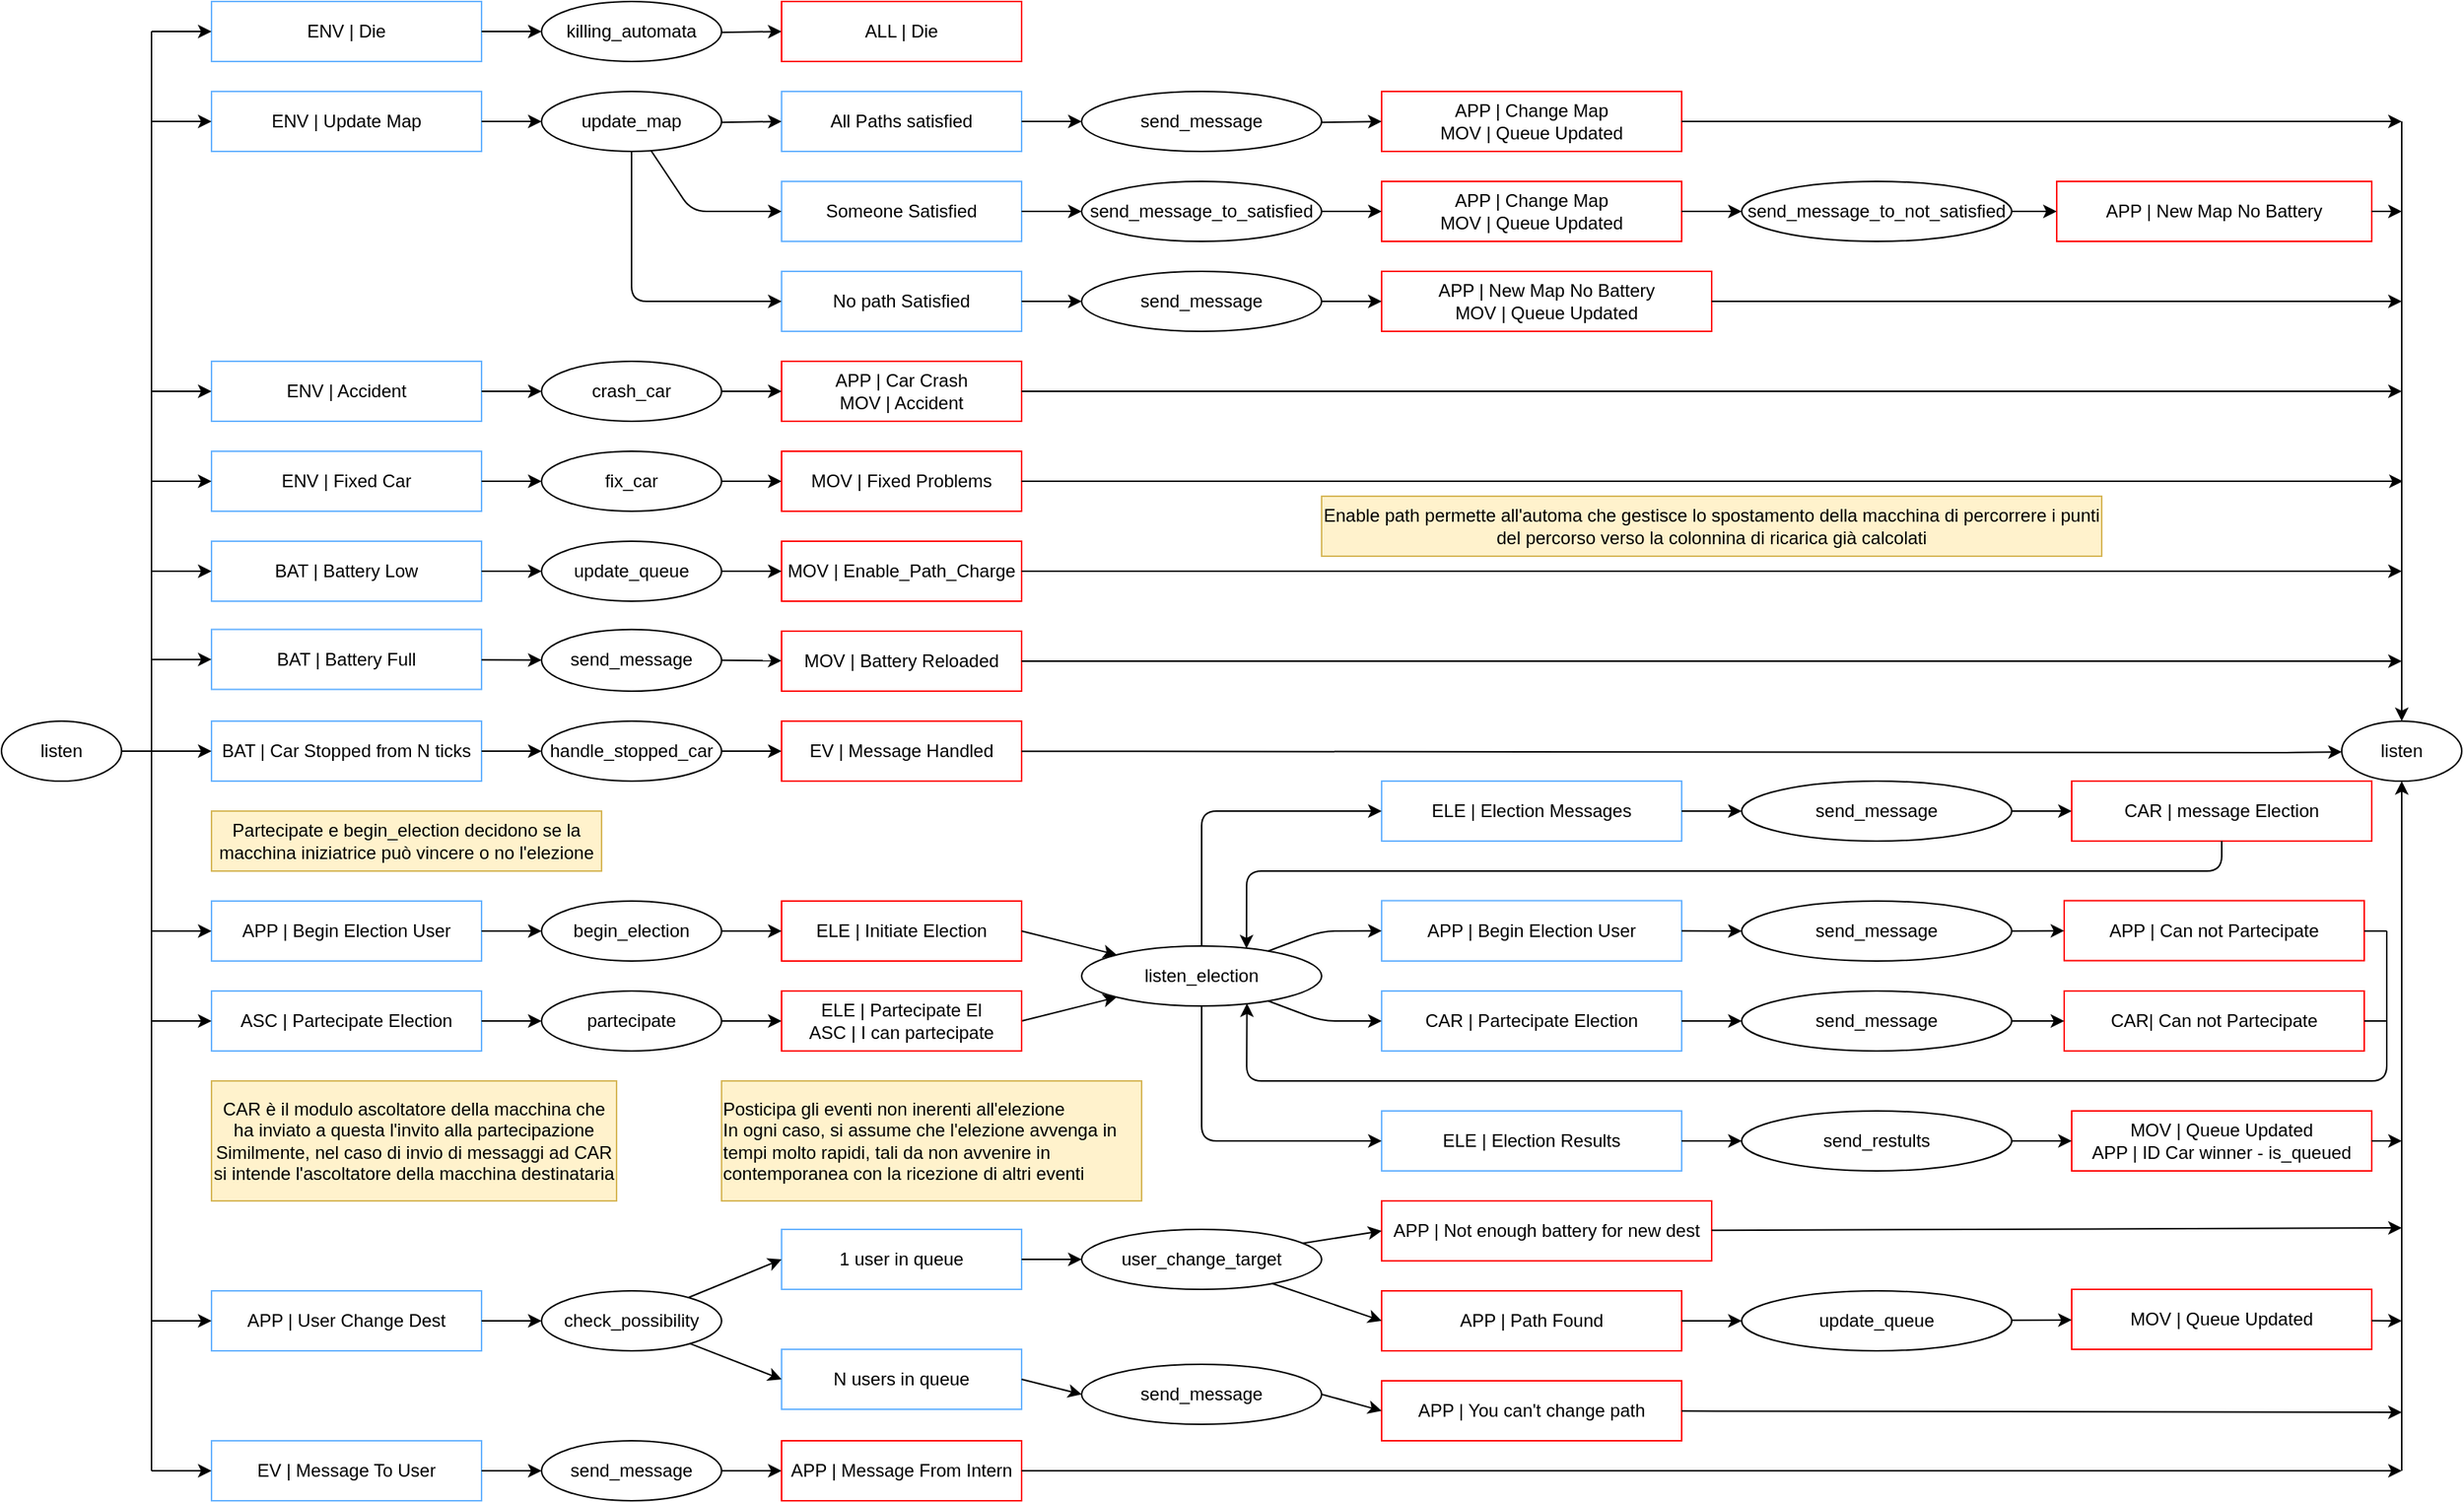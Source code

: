 <mxfile version="12.9.3" type="device"><diagram id="f3ACA4opcLumSq6TaHTf" name="Page-1"><mxGraphModel dx="1422" dy="-347" grid="1" gridSize="10" guides="1" tooltips="1" connect="1" arrows="1" fold="1" page="1" pageScale="1" pageWidth="827" pageHeight="1169" math="0" shadow="0"><root><mxCell id="0"/><mxCell id="1" parent="0"/><mxCell id="0bOw-w-7Zxiew7YeYlX0-1" value="ENV | Die" style="rounded=0;whiteSpace=wrap;html=1;strokeColor=#66B2FF;fillColor=none;" parent="1" vertex="1"><mxGeometry x="140" y="1200" width="180" height="40" as="geometry"/></mxCell><mxCell id="0bOw-w-7Zxiew7YeYlX0-2" value="APP | User Change Dest" style="rounded=0;whiteSpace=wrap;html=1;strokeColor=#66B2FF;fillColor=none;" parent="1" vertex="1"><mxGeometry x="140" y="2060" width="180" height="40" as="geometry"/></mxCell><mxCell id="0bOw-w-7Zxiew7YeYlX0-3" value="ENV&amp;nbsp;| Accident" style="rounded=0;whiteSpace=wrap;html=1;strokeColor=#66B2FF;fillColor=none;" parent="1" vertex="1"><mxGeometry x="140" y="1440" width="180" height="40" as="geometry"/></mxCell><mxCell id="0bOw-w-7Zxiew7YeYlX0-4" value="BAT | Battery Low" style="rounded=0;whiteSpace=wrap;html=1;strokeColor=#66B2FF;fillColor=none;" parent="1" vertex="1"><mxGeometry x="140" y="1560" width="180" height="40" as="geometry"/></mxCell><mxCell id="0bOw-w-7Zxiew7YeYlX0-5" value="BAT | Battery Full" style="rounded=0;whiteSpace=wrap;html=1;strokeColor=#66B2FF;fillColor=none;" parent="1" vertex="1"><mxGeometry x="140" y="1618.82" width="180" height="40" as="geometry"/></mxCell><mxCell id="0bOw-w-7Zxiew7YeYlX0-6" value="ENV | Update Map" style="rounded=0;whiteSpace=wrap;html=1;strokeColor=#66B2FF;fillColor=none;" parent="1" vertex="1"><mxGeometry x="140" y="1260" width="180" height="40" as="geometry"/></mxCell><mxCell id="0bOw-w-7Zxiew7YeYlX0-7" value="APP | Begin Election User" style="rounded=0;whiteSpace=wrap;html=1;strokeColor=#66B2FF;fillColor=none;" parent="1" vertex="1"><mxGeometry x="140" y="1800" width="180" height="40" as="geometry"/></mxCell><mxCell id="0bOw-w-7Zxiew7YeYlX0-8" value="ASC | Partecipate Election" style="rounded=0;whiteSpace=wrap;html=1;strokeColor=#66B2FF;fillColor=none;" parent="1" vertex="1"><mxGeometry x="140" y="1860" width="180" height="40" as="geometry"/></mxCell><mxCell id="0bOw-w-7Zxiew7YeYlX0-9" value="BAT | Car Stopped from N ticks" style="rounded=0;whiteSpace=wrap;html=1;strokeColor=#66B2FF;fillColor=none;align=center;" parent="1" vertex="1"><mxGeometry x="140" y="1680" width="180" height="40" as="geometry"/></mxCell><mxCell id="0bOw-w-7Zxiew7YeYlX0-10" value="ENV | Fixed Car" style="rounded=0;whiteSpace=wrap;html=1;strokeColor=#66B2FF;fillColor=none;" parent="1" vertex="1"><mxGeometry x="140" y="1500" width="180" height="40" as="geometry"/></mxCell><mxCell id="0bOw-w-7Zxiew7YeYlX0-11" value="EV | Message To User" style="rounded=0;whiteSpace=wrap;html=1;strokeColor=#66B2FF;fillColor=none;" parent="1" vertex="1"><mxGeometry x="140" y="2160" width="180" height="40" as="geometry"/></mxCell><mxCell id="0bOw-w-7Zxiew7YeYlX0-12" value="killing_automata" style="ellipse;whiteSpace=wrap;html=1;" parent="1" vertex="1"><mxGeometry x="360" y="1200" width="120" height="40" as="geometry"/></mxCell><mxCell id="0bOw-w-7Zxiew7YeYlX0-13" value="" style="endArrow=classic;html=1;" parent="1" source="0bOw-w-7Zxiew7YeYlX0-12" target="0bOw-w-7Zxiew7YeYlX0-14" edge="1"><mxGeometry width="50" height="50" relative="1" as="geometry"><mxPoint x="520" y="1075" as="sourcePoint"/><mxPoint x="557" y="1045" as="targetPoint"/></mxGeometry></mxCell><mxCell id="0bOw-w-7Zxiew7YeYlX0-14" value="ALL | Die" style="rounded=0;whiteSpace=wrap;html=1;strokeColor=#FF0000;fillColor=none;" parent="1" vertex="1"><mxGeometry x="520" y="1200" width="160" height="40" as="geometry"/></mxCell><mxCell id="0bOw-w-7Zxiew7YeYlX0-15" value="listen" style="ellipse;whiteSpace=wrap;html=1;" parent="1" vertex="1"><mxGeometry y="1680" width="80" height="40" as="geometry"/></mxCell><mxCell id="0bOw-w-7Zxiew7YeYlX0-16" value="" style="endArrow=none;html=1;" parent="1" edge="1"><mxGeometry width="50" height="50" relative="1" as="geometry"><mxPoint x="100" y="2180" as="sourcePoint"/><mxPoint x="100" y="1220" as="targetPoint"/></mxGeometry></mxCell><mxCell id="0bOw-w-7Zxiew7YeYlX0-17" value="" style="endArrow=none;html=1;" parent="1" source="0bOw-w-7Zxiew7YeYlX0-15" edge="1"><mxGeometry width="50" height="50" relative="1" as="geometry"><mxPoint x="90" y="1616" as="sourcePoint"/><mxPoint x="100" y="1700" as="targetPoint"/></mxGeometry></mxCell><mxCell id="0bOw-w-7Zxiew7YeYlX0-18" value="" style="endArrow=classic;html=1;entryX=0;entryY=0.5;entryDx=0;entryDy=0;" parent="1" target="0bOw-w-7Zxiew7YeYlX0-1" edge="1"><mxGeometry width="50" height="50" relative="1" as="geometry"><mxPoint x="100" y="1220" as="sourcePoint"/><mxPoint x="120" y="1170" as="targetPoint"/></mxGeometry></mxCell><mxCell id="0bOw-w-7Zxiew7YeYlX0-19" value="" style="endArrow=classic;html=1;entryX=0;entryY=0.5;entryDx=0;entryDy=0;" parent="1" target="0bOw-w-7Zxiew7YeYlX0-6" edge="1"><mxGeometry width="50" height="50" relative="1" as="geometry"><mxPoint x="100" y="1280" as="sourcePoint"/><mxPoint x="30" y="1290" as="targetPoint"/></mxGeometry></mxCell><mxCell id="0bOw-w-7Zxiew7YeYlX0-20" value="" style="endArrow=classic;html=1;entryX=0;entryY=0.5;entryDx=0;entryDy=0;" parent="1" target="0bOw-w-7Zxiew7YeYlX0-3" edge="1"><mxGeometry width="50" height="50" relative="1" as="geometry"><mxPoint x="100" y="1460" as="sourcePoint"/><mxPoint x="80" y="1490" as="targetPoint"/></mxGeometry></mxCell><mxCell id="0bOw-w-7Zxiew7YeYlX0-21" value="" style="endArrow=classic;html=1;entryX=0;entryY=0.5;entryDx=0;entryDy=0;" parent="1" target="0bOw-w-7Zxiew7YeYlX0-10" edge="1"><mxGeometry width="50" height="50" relative="1" as="geometry"><mxPoint x="100" y="1520" as="sourcePoint"/><mxPoint x="90" y="1510" as="targetPoint"/></mxGeometry></mxCell><mxCell id="0bOw-w-7Zxiew7YeYlX0-22" value="" style="endArrow=classic;html=1;entryX=0;entryY=0.5;entryDx=0;entryDy=0;" parent="1" target="0bOw-w-7Zxiew7YeYlX0-4" edge="1"><mxGeometry width="50" height="50" relative="1" as="geometry"><mxPoint x="100" y="1580" as="sourcePoint"/><mxPoint x="90" y="1550" as="targetPoint"/></mxGeometry></mxCell><mxCell id="0bOw-w-7Zxiew7YeYlX0-23" value="" style="endArrow=classic;html=1;entryX=0;entryY=0.5;entryDx=0;entryDy=0;" parent="1" target="0bOw-w-7Zxiew7YeYlX0-5" edge="1"><mxGeometry width="50" height="50" relative="1" as="geometry"><mxPoint x="100" y="1638.82" as="sourcePoint"/><mxPoint x="80" y="1698.82" as="targetPoint"/></mxGeometry></mxCell><mxCell id="0bOw-w-7Zxiew7YeYlX0-24" value="" style="endArrow=classic;html=1;entryX=0;entryY=0.5;entryDx=0;entryDy=0;" parent="1" target="0bOw-w-7Zxiew7YeYlX0-9" edge="1"><mxGeometry width="50" height="50" relative="1" as="geometry"><mxPoint x="100" y="1700" as="sourcePoint"/><mxPoint x="140" y="1688.82" as="targetPoint"/></mxGeometry></mxCell><mxCell id="0bOw-w-7Zxiew7YeYlX0-28" value="" style="endArrow=classic;html=1;entryX=0;entryY=0.5;entryDx=0;entryDy=0;" parent="1" target="0bOw-w-7Zxiew7YeYlX0-11" edge="1"><mxGeometry width="50" height="50" relative="1" as="geometry"><mxPoint x="100" y="2180" as="sourcePoint"/><mxPoint x="80" y="2180" as="targetPoint"/></mxGeometry></mxCell><mxCell id="0bOw-w-7Zxiew7YeYlX0-29" value="" style="endArrow=classic;html=1;entryX=0;entryY=0.5;entryDx=0;entryDy=0;" parent="1" source="0bOw-w-7Zxiew7YeYlX0-1" target="0bOw-w-7Zxiew7YeYlX0-12" edge="1"><mxGeometry width="50" height="50" relative="1" as="geometry"><mxPoint x="370" y="1180" as="sourcePoint"/><mxPoint x="420" y="1130" as="targetPoint"/></mxGeometry></mxCell><mxCell id="0bOw-w-7Zxiew7YeYlX0-31" value="" style="endArrow=classic;html=1;" parent="1" source="0bOw-w-7Zxiew7YeYlX0-6" target="0bOw-w-7Zxiew7YeYlX0-32" edge="1"><mxGeometry width="50" height="50" relative="1" as="geometry"><mxPoint x="987.529" y="1430" as="sourcePoint"/><mxPoint x="1399.5" y="1334.38" as="targetPoint"/></mxGeometry></mxCell><mxCell id="0bOw-w-7Zxiew7YeYlX0-32" value="update_map" style="ellipse;whiteSpace=wrap;html=1;" parent="1" vertex="1"><mxGeometry x="360" y="1260" width="120" height="40" as="geometry"/></mxCell><mxCell id="0bOw-w-7Zxiew7YeYlX0-35" value="APP | Change Map&lt;br&gt;MOV | Queue Updated" style="rounded=0;whiteSpace=wrap;html=1;fillColor=none;strokeColor=#FF0000;" parent="1" vertex="1"><mxGeometry x="920" y="1260" width="200" height="40" as="geometry"/></mxCell><mxCell id="0bOw-w-7Zxiew7YeYlX0-36" value="APP | New Map No Battery&lt;br&gt;MOV | Queue Updated" style="rounded=0;whiteSpace=wrap;html=1;fillColor=none;strokeColor=#FF0000;" parent="1" vertex="1"><mxGeometry x="920" y="1380" width="220" height="40" as="geometry"/></mxCell><mxCell id="0bOw-w-7Zxiew7YeYlX0-37" value="All Paths satisfied" style="rounded=0;whiteSpace=wrap;html=1;strokeColor=#66B2FF;fillColor=none;" parent="1" vertex="1"><mxGeometry x="520" y="1260" width="160" height="40" as="geometry"/></mxCell><mxCell id="0bOw-w-7Zxiew7YeYlX0-38" value="send_message" style="ellipse;whiteSpace=wrap;html=1;" parent="1" vertex="1"><mxGeometry x="720" y="1260" width="160" height="40" as="geometry"/></mxCell><mxCell id="0bOw-w-7Zxiew7YeYlX0-40" value="" style="endArrow=classic;html=1;" parent="1" source="0bOw-w-7Zxiew7YeYlX0-32" target="0bOw-w-7Zxiew7YeYlX0-37" edge="1"><mxGeometry width="50" height="50" relative="1" as="geometry"><mxPoint x="990" y="1630" as="sourcePoint"/><mxPoint x="1040" y="1580" as="targetPoint"/></mxGeometry></mxCell><mxCell id="0bOw-w-7Zxiew7YeYlX0-41" value="" style="endArrow=classic;html=1;" parent="1" source="0bOw-w-7Zxiew7YeYlX0-37" target="0bOw-w-7Zxiew7YeYlX0-38" edge="1"><mxGeometry width="50" height="50" relative="1" as="geometry"><mxPoint x="890" y="1680" as="sourcePoint"/><mxPoint x="720" y="1280" as="targetPoint"/></mxGeometry></mxCell><mxCell id="0bOw-w-7Zxiew7YeYlX0-42" value="" style="endArrow=classic;html=1;" parent="1" source="0bOw-w-7Zxiew7YeYlX0-38" target="0bOw-w-7Zxiew7YeYlX0-35" edge="1"><mxGeometry width="50" height="50" relative="1" as="geometry"><mxPoint x="880" y="1710" as="sourcePoint"/><mxPoint x="930" y="1660" as="targetPoint"/></mxGeometry></mxCell><mxCell id="0bOw-w-7Zxiew7YeYlX0-43" value="" style="endArrow=classic;html=1;" parent="1" source="0bOw-w-7Zxiew7YeYlX0-35" edge="1"><mxGeometry width="50" height="50" relative="1" as="geometry"><mxPoint x="790" y="1850" as="sourcePoint"/><mxPoint x="1600" y="1280" as="targetPoint"/></mxGeometry></mxCell><mxCell id="0bOw-w-7Zxiew7YeYlX0-44" value="Someone Satisfied" style="rounded=0;whiteSpace=wrap;html=1;strokeColor=#66B2FF;fillColor=none;" parent="1" vertex="1"><mxGeometry x="520" y="1320" width="160" height="40" as="geometry"/></mxCell><mxCell id="0bOw-w-7Zxiew7YeYlX0-45" value="No path Satisfied" style="rounded=0;whiteSpace=wrap;html=1;strokeColor=#66B2FF;fillColor=none;" parent="1" vertex="1"><mxGeometry x="520" y="1380" width="160" height="40" as="geometry"/></mxCell><mxCell id="0bOw-w-7Zxiew7YeYlX0-46" value="" style="endArrow=classic;html=1;" parent="1" source="0bOw-w-7Zxiew7YeYlX0-32" target="0bOw-w-7Zxiew7YeYlX0-45" edge="1"><mxGeometry width="50" height="50" relative="1" as="geometry"><mxPoint x="1120" y="1670" as="sourcePoint"/><mxPoint x="1170" y="1620" as="targetPoint"/><Array as="points"><mxPoint x="420" y="1400"/></Array></mxGeometry></mxCell><mxCell id="0bOw-w-7Zxiew7YeYlX0-47" value="send_message" style="ellipse;whiteSpace=wrap;html=1;" parent="1" vertex="1"><mxGeometry x="720" y="1380" width="160" height="40" as="geometry"/></mxCell><mxCell id="0bOw-w-7Zxiew7YeYlX0-48" value="" style="endArrow=classic;html=1;" parent="1" source="0bOw-w-7Zxiew7YeYlX0-45" target="0bOw-w-7Zxiew7YeYlX0-47" edge="1"><mxGeometry width="50" height="50" relative="1" as="geometry"><mxPoint x="1030" y="1740" as="sourcePoint"/><mxPoint x="720" y="1400" as="targetPoint"/></mxGeometry></mxCell><mxCell id="0bOw-w-7Zxiew7YeYlX0-49" value="" style="endArrow=classic;html=1;" parent="1" source="0bOw-w-7Zxiew7YeYlX0-47" target="0bOw-w-7Zxiew7YeYlX0-36" edge="1"><mxGeometry width="50" height="50" relative="1" as="geometry"><mxPoint x="980" y="1760" as="sourcePoint"/><mxPoint x="1030" y="1710" as="targetPoint"/></mxGeometry></mxCell><mxCell id="0bOw-w-7Zxiew7YeYlX0-53" value="" style="endArrow=classic;html=1;" parent="1" source="0bOw-w-7Zxiew7YeYlX0-32" target="0bOw-w-7Zxiew7YeYlX0-44" edge="1"><mxGeometry width="50" height="50" relative="1" as="geometry"><mxPoint x="920" y="1700" as="sourcePoint"/><mxPoint x="970" y="1650" as="targetPoint"/><Array as="points"><mxPoint x="460" y="1340"/></Array></mxGeometry></mxCell><mxCell id="0bOw-w-7Zxiew7YeYlX0-54" value="" style="endArrow=classic;html=1;" parent="1" source="0bOw-w-7Zxiew7YeYlX0-44" target="0bOw-w-7Zxiew7YeYlX0-55" edge="1"><mxGeometry width="50" height="50" relative="1" as="geometry"><mxPoint x="890" y="1780" as="sourcePoint"/><mxPoint x="720" y="1340" as="targetPoint"/></mxGeometry></mxCell><mxCell id="0bOw-w-7Zxiew7YeYlX0-55" value="send_message_to_satisfied" style="ellipse;whiteSpace=wrap;html=1;" parent="1" vertex="1"><mxGeometry x="720" y="1320" width="160" height="40" as="geometry"/></mxCell><mxCell id="0bOw-w-7Zxiew7YeYlX0-56" value="APP | Change Map&lt;br&gt;MOV | Queue Updated" style="rounded=0;whiteSpace=wrap;html=1;fillColor=none;strokeColor=#FF0000;" parent="1" vertex="1"><mxGeometry x="920" y="1320" width="200" height="40" as="geometry"/></mxCell><mxCell id="0bOw-w-7Zxiew7YeYlX0-57" value="" style="endArrow=classic;html=1;" parent="1" source="0bOw-w-7Zxiew7YeYlX0-55" target="0bOw-w-7Zxiew7YeYlX0-56" edge="1"><mxGeometry width="50" height="50" relative="1" as="geometry"><mxPoint x="930" y="1800" as="sourcePoint"/><mxPoint x="812.143" y="1760" as="targetPoint"/></mxGeometry></mxCell><mxCell id="0bOw-w-7Zxiew7YeYlX0-58" value="APP | New Map No Battery" style="rounded=0;whiteSpace=wrap;html=1;fillColor=none;strokeColor=#FF0000;" parent="1" vertex="1"><mxGeometry x="1370" y="1320" width="210" height="40" as="geometry"/></mxCell><mxCell id="0bOw-w-7Zxiew7YeYlX0-59" value="" style="endArrow=classic;html=1;" parent="1" source="0bOw-w-7Zxiew7YeYlX0-58" edge="1"><mxGeometry width="50" height="50" relative="1" as="geometry"><mxPoint x="970" y="1930" as="sourcePoint"/><mxPoint x="1600" y="1340" as="targetPoint"/></mxGeometry></mxCell><mxCell id="0bOw-w-7Zxiew7YeYlX0-60" value="send_message_to_not_satisfied" style="ellipse;whiteSpace=wrap;html=1;" parent="1" vertex="1"><mxGeometry x="1160" y="1320" width="180" height="40" as="geometry"/></mxCell><mxCell id="0bOw-w-7Zxiew7YeYlX0-61" value="" style="endArrow=classic;html=1;" parent="1" source="0bOw-w-7Zxiew7YeYlX0-56" target="0bOw-w-7Zxiew7YeYlX0-60" edge="1"><mxGeometry width="50" height="50" relative="1" as="geometry"><mxPoint x="920" y="1840" as="sourcePoint"/><mxPoint x="970" y="1790" as="targetPoint"/></mxGeometry></mxCell><mxCell id="0bOw-w-7Zxiew7YeYlX0-62" value="" style="endArrow=classic;html=1;" parent="1" source="0bOw-w-7Zxiew7YeYlX0-60" target="0bOw-w-7Zxiew7YeYlX0-58" edge="1"><mxGeometry width="50" height="50" relative="1" as="geometry"><mxPoint x="820" y="1890" as="sourcePoint"/><mxPoint x="870" y="1840" as="targetPoint"/></mxGeometry></mxCell><mxCell id="0bOw-w-7Zxiew7YeYlX0-65" value="listen" style="ellipse;whiteSpace=wrap;html=1;" parent="1" vertex="1"><mxGeometry x="1560" y="1680" width="80" height="40" as="geometry"/></mxCell><mxCell id="0bOw-w-7Zxiew7YeYlX0-67" value="" style="endArrow=classic;html=1;" parent="1" target="0bOw-w-7Zxiew7YeYlX0-65" edge="1"><mxGeometry width="50" height="50" relative="1" as="geometry"><mxPoint x="1600" y="1280" as="sourcePoint"/><mxPoint x="1660" y="1366" as="targetPoint"/></mxGeometry></mxCell><mxCell id="0bOw-w-7Zxiew7YeYlX0-72" value="crash_car" style="ellipse;whiteSpace=wrap;html=1;" parent="1" vertex="1"><mxGeometry x="360" y="1440" width="120" height="40" as="geometry"/></mxCell><mxCell id="0bOw-w-7Zxiew7YeYlX0-73" value="APP | Car Crash&lt;br&gt;MOV | Accident" style="rounded=0;whiteSpace=wrap;html=1;strokeColor=#FF0000;fillColor=none;" parent="1" vertex="1"><mxGeometry x="520" y="1440" width="160" height="40" as="geometry"/></mxCell><mxCell id="0bOw-w-7Zxiew7YeYlX0-74" value="" style="endArrow=classic;html=1;" parent="1" source="0bOw-w-7Zxiew7YeYlX0-72" target="0bOw-w-7Zxiew7YeYlX0-73" edge="1"><mxGeometry width="50" height="50" relative="1" as="geometry"><mxPoint x="839" y="1620" as="sourcePoint"/><mxPoint x="889" y="1570" as="targetPoint"/></mxGeometry></mxCell><mxCell id="0bOw-w-7Zxiew7YeYlX0-75" value="" style="endArrow=classic;html=1;entryX=0;entryY=0.5;entryDx=0;entryDy=0;" parent="1" source="0bOw-w-7Zxiew7YeYlX0-3" target="0bOw-w-7Zxiew7YeYlX0-72" edge="1"><mxGeometry width="50" height="50" relative="1" as="geometry"><mxPoint x="420" y="1550" as="sourcePoint"/><mxPoint x="470" y="1500" as="targetPoint"/></mxGeometry></mxCell><mxCell id="0bOw-w-7Zxiew7YeYlX0-77" value="fix_car" style="ellipse;whiteSpace=wrap;html=1;" parent="1" vertex="1"><mxGeometry x="360" y="1500" width="120" height="40" as="geometry"/></mxCell><mxCell id="0bOw-w-7Zxiew7YeYlX0-78" value="" style="endArrow=classic;html=1;" parent="1" source="0bOw-w-7Zxiew7YeYlX0-77" target="0bOw-w-7Zxiew7YeYlX0-79" edge="1"><mxGeometry width="50" height="50" relative="1" as="geometry"><mxPoint x="1060" y="1621.25" as="sourcePoint"/><mxPoint x="1050" y="1571.25" as="targetPoint"/></mxGeometry></mxCell><mxCell id="0bOw-w-7Zxiew7YeYlX0-79" value="MOV | Fixed Problems" style="rounded=0;whiteSpace=wrap;html=1;strokeColor=#FF0000;fillColor=none;" parent="1" vertex="1"><mxGeometry x="520" y="1500" width="160" height="40" as="geometry"/></mxCell><mxCell id="0bOw-w-7Zxiew7YeYlX0-80" value="" style="endArrow=classic;html=1;" parent="1" source="0bOw-w-7Zxiew7YeYlX0-10" target="0bOw-w-7Zxiew7YeYlX0-77" edge="1"><mxGeometry width="50" height="50" relative="1" as="geometry"><mxPoint x="420" y="1660" as="sourcePoint"/><mxPoint x="470" y="1610" as="targetPoint"/></mxGeometry></mxCell><mxCell id="0bOw-w-7Zxiew7YeYlX0-81" value="" style="endArrow=classic;html=1;" parent="1" source="0bOw-w-7Zxiew7YeYlX0-79" edge="1"><mxGeometry width="50" height="50" relative="1" as="geometry"><mxPoint x="910" y="1570" as="sourcePoint"/><mxPoint x="1600.69" y="1520" as="targetPoint"/></mxGeometry></mxCell><mxCell id="0bOw-w-7Zxiew7YeYlX0-82" value="send_message" style="ellipse;whiteSpace=wrap;html=1;" parent="1" vertex="1"><mxGeometry x="360" y="1618.82" width="120" height="41.18" as="geometry"/></mxCell><mxCell id="0bOw-w-7Zxiew7YeYlX0-83" value="" style="endArrow=classic;html=1;" parent="1" source="0bOw-w-7Zxiew7YeYlX0-82" target="0bOw-w-7Zxiew7YeYlX0-84" edge="1"><mxGeometry width="50" height="50" relative="1" as="geometry"><mxPoint x="700" y="1740" as="sourcePoint"/><mxPoint x="720" y="1705" as="targetPoint"/></mxGeometry></mxCell><mxCell id="0bOw-w-7Zxiew7YeYlX0-84" value="MOV | Battery Reloaded" style="rounded=0;whiteSpace=wrap;html=1;strokeColor=#FF0000;fillColor=none;" parent="1" vertex="1"><mxGeometry x="520" y="1620" width="160" height="40" as="geometry"/></mxCell><mxCell id="0bOw-w-7Zxiew7YeYlX0-85" value="handle_stopped_car" style="ellipse;whiteSpace=wrap;html=1;" parent="1" vertex="1"><mxGeometry x="360" y="1680" width="120" height="40" as="geometry"/></mxCell><mxCell id="0bOw-w-7Zxiew7YeYlX0-86" value="" style="endArrow=classic;html=1;" parent="1" source="0bOw-w-7Zxiew7YeYlX0-85" target="0bOw-w-7Zxiew7YeYlX0-87" edge="1"><mxGeometry width="50" height="50" relative="1" as="geometry"><mxPoint x="730" y="1820" as="sourcePoint"/><mxPoint x="710" y="1770" as="targetPoint"/></mxGeometry></mxCell><mxCell id="0bOw-w-7Zxiew7YeYlX0-87" value="EV | Message Handled" style="rounded=0;whiteSpace=wrap;html=1;strokeColor=#FF0000;fillColor=none;" parent="1" vertex="1"><mxGeometry x="520" y="1680" width="160" height="40" as="geometry"/></mxCell><mxCell id="0bOw-w-7Zxiew7YeYlX0-88" value="update_queue" style="ellipse;whiteSpace=wrap;html=1;" parent="1" vertex="1"><mxGeometry x="360" y="1560" width="120" height="40" as="geometry"/></mxCell><mxCell id="0bOw-w-7Zxiew7YeYlX0-89" value="MOV | Enable_Path_Charge" style="rounded=0;whiteSpace=wrap;html=1;strokeColor=#FF0000;fillColor=none;" parent="1" vertex="1"><mxGeometry x="520" y="1560" width="160" height="40" as="geometry"/></mxCell><mxCell id="0bOw-w-7Zxiew7YeYlX0-90" value="" style="endArrow=classic;html=1;" parent="1" source="0bOw-w-7Zxiew7YeYlX0-88" target="0bOw-w-7Zxiew7YeYlX0-89" edge="1"><mxGeometry width="50" height="50" relative="1" as="geometry"><mxPoint x="850" y="2120" as="sourcePoint"/><mxPoint x="900" y="2070" as="targetPoint"/></mxGeometry></mxCell><mxCell id="0bOw-w-7Zxiew7YeYlX0-91" value="&lt;span style=&quot;text-align: left ; white-space: normal&quot;&gt;Enable path permette all'automa che gestisce lo spostamento della macchina di percorrere i punti del percorso verso la colonnina di ricarica già calcolati&lt;/span&gt;" style="rounded=0;whiteSpace=wrap;html=1;fillColor=#fff2cc;strokeColor=#d6b656;" parent="1" vertex="1"><mxGeometry x="880" y="1530" width="520" height="40" as="geometry"/></mxCell><mxCell id="0bOw-w-7Zxiew7YeYlX0-93" value="" style="endArrow=classic;html=1;" parent="1" source="0bOw-w-7Zxiew7YeYlX0-89" edge="1"><mxGeometry width="50" height="50" relative="1" as="geometry"><mxPoint x="760" y="1640" as="sourcePoint"/><mxPoint x="1600" y="1580" as="targetPoint"/></mxGeometry></mxCell><mxCell id="0bOw-w-7Zxiew7YeYlX0-94" value="" style="endArrow=classic;html=1;" parent="1" source="0bOw-w-7Zxiew7YeYlX0-84" edge="1"><mxGeometry width="50" height="50" relative="1" as="geometry"><mxPoint x="1080" y="1660" as="sourcePoint"/><mxPoint x="1600" y="1640" as="targetPoint"/></mxGeometry></mxCell><mxCell id="0bOw-w-7Zxiew7YeYlX0-95" value="" style="endArrow=classic;html=1;" parent="1" source="0bOw-w-7Zxiew7YeYlX0-87" target="0bOw-w-7Zxiew7YeYlX0-65" edge="1"><mxGeometry width="50" height="50" relative="1" as="geometry"><mxPoint x="1030" y="1750" as="sourcePoint"/><mxPoint x="1490" y="1700" as="targetPoint"/><Array as="points"><mxPoint x="1520" y="1701"/></Array></mxGeometry></mxCell><mxCell id="0bOw-w-7Zxiew7YeYlX0-96" value="" style="endArrow=classic;html=1;" parent="1" source="0bOw-w-7Zxiew7YeYlX0-9" target="0bOw-w-7Zxiew7YeYlX0-85" edge="1"><mxGeometry width="50" height="50" relative="1" as="geometry"><mxPoint x="370" y="1800" as="sourcePoint"/><mxPoint x="420" y="1750" as="targetPoint"/></mxGeometry></mxCell><mxCell id="0bOw-w-7Zxiew7YeYlX0-97" value="" style="endArrow=classic;html=1;" parent="1" source="0bOw-w-7Zxiew7YeYlX0-5" target="0bOw-w-7Zxiew7YeYlX0-82" edge="1"><mxGeometry width="50" height="50" relative="1" as="geometry"><mxPoint x="350" y="1800" as="sourcePoint"/><mxPoint x="400" y="1750" as="targetPoint"/></mxGeometry></mxCell><mxCell id="0bOw-w-7Zxiew7YeYlX0-98" value="" style="endArrow=classic;html=1;" parent="1" source="0bOw-w-7Zxiew7YeYlX0-4" target="0bOw-w-7Zxiew7YeYlX0-88" edge="1"><mxGeometry width="50" height="50" relative="1" as="geometry"><mxPoint x="470" y="1820" as="sourcePoint"/><mxPoint x="520" y="1770" as="targetPoint"/></mxGeometry></mxCell><mxCell id="0bOw-w-7Zxiew7YeYlX0-100" value="send_message" style="ellipse;whiteSpace=wrap;html=1;" parent="1" vertex="1"><mxGeometry x="360" y="2160" width="120" height="40" as="geometry"/></mxCell><mxCell id="0bOw-w-7Zxiew7YeYlX0-102" value="" style="endArrow=classic;html=1;" parent="1" source="0bOw-w-7Zxiew7YeYlX0-100" target="0bOw-w-7Zxiew7YeYlX0-103" edge="1"><mxGeometry width="50" height="50" relative="1" as="geometry"><mxPoint x="541" y="2269" as="sourcePoint"/><mxPoint x="591" y="2219" as="targetPoint"/></mxGeometry></mxCell><mxCell id="0bOw-w-7Zxiew7YeYlX0-103" value="APP | Message From Intern" style="rounded=0;whiteSpace=wrap;html=1;fillColor=none;strokeColor=#FF0000;" parent="1" vertex="1"><mxGeometry x="520" y="2160" width="160" height="40" as="geometry"/></mxCell><mxCell id="0bOw-w-7Zxiew7YeYlX0-104" value="" style="endArrow=classic;html=1;" parent="1" source="0bOw-w-7Zxiew7YeYlX0-11" target="0bOw-w-7Zxiew7YeYlX0-100" edge="1"><mxGeometry width="50" height="50" relative="1" as="geometry"><mxPoint x="390" y="2160" as="sourcePoint"/><mxPoint x="440" y="2110" as="targetPoint"/></mxGeometry></mxCell><mxCell id="0bOw-w-7Zxiew7YeYlX0-107" value="" style="endArrow=classic;html=1;" parent="1" source="0bOw-w-7Zxiew7YeYlX0-103" edge="1"><mxGeometry width="50" height="50" relative="1" as="geometry"><mxPoint x="810" y="2239" as="sourcePoint"/><mxPoint x="1600" y="2180" as="targetPoint"/></mxGeometry></mxCell><mxCell id="0bOw-w-7Zxiew7YeYlX0-108" value="" style="endArrow=classic;html=1;" parent="1" target="0bOw-w-7Zxiew7YeYlX0-65" edge="1"><mxGeometry width="50" height="50" relative="1" as="geometry"><mxPoint x="1600" y="2180" as="sourcePoint"/><mxPoint x="1620" y="2086" as="targetPoint"/></mxGeometry></mxCell><mxCell id="0bOw-w-7Zxiew7YeYlX0-111" value="ELE | Election Results" style="rounded=0;whiteSpace=wrap;html=1;strokeColor=#66B2FF;fillColor=none;" parent="1" vertex="1"><mxGeometry x="920" y="1940" width="200" height="40" as="geometry"/></mxCell><mxCell id="0bOw-w-7Zxiew7YeYlX0-112" value="send_restults" style="ellipse;whiteSpace=wrap;html=1;" parent="1" vertex="1"><mxGeometry x="1160" y="1940" width="180" height="40" as="geometry"/></mxCell><mxCell id="0bOw-w-7Zxiew7YeYlX0-113" value="MOV | Queue Updated&lt;br&gt;APP | ID Car winner - is_queued" style="rounded=0;whiteSpace=wrap;html=1;strokeColor=#FF0000;fillColor=none;" parent="1" vertex="1"><mxGeometry x="1380" y="1940" width="200" height="40" as="geometry"/></mxCell><mxCell id="0bOw-w-7Zxiew7YeYlX0-114" value="" style="endArrow=classic;html=1;entryX=0;entryY=0.5;entryDx=0;entryDy=0;" parent="1" source="0bOw-w-7Zxiew7YeYlX0-112" target="0bOw-w-7Zxiew7YeYlX0-113" edge="1"><mxGeometry width="50" height="50" relative="1" as="geometry"><mxPoint x="1036" y="1970" as="sourcePoint"/><mxPoint x="1080" y="1960.0" as="targetPoint"/></mxGeometry></mxCell><mxCell id="0bOw-w-7Zxiew7YeYlX0-116" value="" style="endArrow=classic;html=1;" parent="1" source="0bOw-w-7Zxiew7YeYlX0-111" target="0bOw-w-7Zxiew7YeYlX0-112" edge="1"><mxGeometry width="50" height="50" relative="1" as="geometry"><mxPoint x="966" y="1910" as="sourcePoint"/><mxPoint x="1016" y="1860" as="targetPoint"/></mxGeometry></mxCell><mxCell id="0bOw-w-7Zxiew7YeYlX0-117" value="ELE | Initiate Election" style="rounded=0;whiteSpace=wrap;html=1;strokeColor=#FF0000;" parent="1" vertex="1"><mxGeometry x="520" y="1800" width="160" height="40" as="geometry"/></mxCell><mxCell id="0bOw-w-7Zxiew7YeYlX0-118" value="begin_election" style="ellipse;whiteSpace=wrap;html=1;" parent="1" vertex="1"><mxGeometry x="360" y="1800" width="120" height="40" as="geometry"/></mxCell><mxCell id="0bOw-w-7Zxiew7YeYlX0-119" value="" style="endArrow=classic;html=1;" parent="1" source="0bOw-w-7Zxiew7YeYlX0-118" target="0bOw-w-7Zxiew7YeYlX0-117" edge="1"><mxGeometry width="50" height="50" relative="1" as="geometry"><mxPoint x="505.972" y="2648.746" as="sourcePoint"/><mxPoint x="1046" y="2767" as="targetPoint"/></mxGeometry></mxCell><mxCell id="0bOw-w-7Zxiew7YeYlX0-121" value="partecipate" style="ellipse;whiteSpace=wrap;html=1;strokeColor=#000000;fillColor=#ffffff;" parent="1" vertex="1"><mxGeometry x="360" y="1860" width="120" height="40" as="geometry"/></mxCell><mxCell id="0bOw-w-7Zxiew7YeYlX0-124" value="" style="endArrow=classic;html=1;" parent="1" source="0bOw-w-7Zxiew7YeYlX0-121" target="0bOw-w-7Zxiew7YeYlX0-122" edge="1"><mxGeometry width="50" height="50" relative="1" as="geometry"><mxPoint x="906" y="2947" as="sourcePoint"/><mxPoint x="956" y="2897" as="targetPoint"/></mxGeometry></mxCell><mxCell id="0bOw-w-7Zxiew7YeYlX0-127" value="" style="endArrow=classic;html=1;exitX=1;exitY=0.5;exitDx=0;exitDy=0;" parent="1" target="0bOw-w-7Zxiew7YeYlX0-133" edge="1" source="0bOw-w-7Zxiew7YeYlX0-122"><mxGeometry width="50" height="50" relative="1" as="geometry"><mxPoint x="680" y="1870" as="sourcePoint"/><mxPoint x="740" y="1870" as="targetPoint"/></mxGeometry></mxCell><mxCell id="0bOw-w-7Zxiew7YeYlX0-129" value="ELE | Election Messages" style="rounded=0;whiteSpace=wrap;html=1;strokeColor=#66B2FF;fillColor=none;" parent="1" vertex="1"><mxGeometry x="920" y="1720" width="200" height="40" as="geometry"/></mxCell><mxCell id="0bOw-w-7Zxiew7YeYlX0-130" value="" style="endArrow=classic;html=1;" parent="1" source="0bOw-w-7Zxiew7YeYlX0-129" target="0bOw-w-7Zxiew7YeYlX0-135" edge="1"><mxGeometry width="50" height="50" relative="1" as="geometry"><mxPoint x="1149" y="1812" as="sourcePoint"/><mxPoint x="1080.021" y="1744.244" as="targetPoint"/></mxGeometry></mxCell><mxCell id="0bOw-w-7Zxiew7YeYlX0-131" value="" style="endArrow=classic;html=1;" parent="1" source="0bOw-w-7Zxiew7YeYlX0-135" target="0bOw-w-7Zxiew7YeYlX0-132" edge="1"><mxGeometry width="50" height="50" relative="1" as="geometry"><mxPoint x="1279" y="1747" as="sourcePoint"/><mxPoint x="1449" y="1762" as="targetPoint"/></mxGeometry></mxCell><mxCell id="0bOw-w-7Zxiew7YeYlX0-132" value="CAR | message Election" style="rounded=0;whiteSpace=wrap;html=1;strokeColor=#FF0000;fillColor=none;" parent="1" vertex="1"><mxGeometry x="1380" y="1720" width="200" height="40" as="geometry"/></mxCell><mxCell id="0bOw-w-7Zxiew7YeYlX0-133" value="listen_election" style="ellipse;whiteSpace=wrap;html=1;" parent="1" vertex="1"><mxGeometry x="720" y="1830" width="160" height="40" as="geometry"/></mxCell><mxCell id="0bOw-w-7Zxiew7YeYlX0-134" value="" style="endArrow=classic;html=1;" parent="1" source="0bOw-w-7Zxiew7YeYlX0-133" target="0bOw-w-7Zxiew7YeYlX0-111" edge="1"><mxGeometry width="50" height="50" relative="1" as="geometry"><mxPoint x="846" y="2837" as="sourcePoint"/><mxPoint x="896" y="2787" as="targetPoint"/><Array as="points"><mxPoint x="800" y="1960"/></Array></mxGeometry></mxCell><mxCell id="0bOw-w-7Zxiew7YeYlX0-135" value="send_message" style="ellipse;whiteSpace=wrap;html=1;" parent="1" vertex="1"><mxGeometry x="1160" y="1720" width="180" height="40" as="geometry"/></mxCell><mxCell id="0bOw-w-7Zxiew7YeYlX0-136" value="" style="endArrow=classic;html=1;" parent="1" source="0bOw-w-7Zxiew7YeYlX0-133" target="0bOw-w-7Zxiew7YeYlX0-129" edge="1"><mxGeometry width="50" height="50" relative="1" as="geometry"><mxPoint x="436" y="2717" as="sourcePoint"/><mxPoint x="486" y="2667" as="targetPoint"/><Array as="points"><mxPoint x="800" y="1740"/></Array></mxGeometry></mxCell><mxCell id="0bOw-w-7Zxiew7YeYlX0-138" value="APP | Begin Election User" style="rounded=0;whiteSpace=wrap;html=1;strokeColor=#66B2FF;fillColor=none;" parent="1" vertex="1"><mxGeometry x="920" y="1799.75" width="200" height="40.25" as="geometry"/></mxCell><mxCell id="0bOw-w-7Zxiew7YeYlX0-139" value="CAR | Partecipate Election" style="rounded=0;whiteSpace=wrap;html=1;strokeColor=#66B2FF;fillColor=none;" parent="1" vertex="1"><mxGeometry x="920" y="1860" width="200" height="40" as="geometry"/></mxCell><mxCell id="0bOw-w-7Zxiew7YeYlX0-142" value="" style="endArrow=classic;html=1;" parent="1" source="0bOw-w-7Zxiew7YeYlX0-133" target="0bOw-w-7Zxiew7YeYlX0-139" edge="1"><mxGeometry width="50" height="50" relative="1" as="geometry"><mxPoint x="710" y="2755" as="sourcePoint"/><mxPoint x="760" y="2705" as="targetPoint"/><Array as="points"><mxPoint x="880" y="1880"/></Array></mxGeometry></mxCell><mxCell id="0bOw-w-7Zxiew7YeYlX0-143" value="send_message" style="ellipse;whiteSpace=wrap;html=1;" parent="1" vertex="1"><mxGeometry x="1160" y="1800" width="180" height="40" as="geometry"/></mxCell><mxCell id="0bOw-w-7Zxiew7YeYlX0-145" value="" style="endArrow=classic;html=1;exitX=1;exitY=0.5;exitDx=0;exitDy=0;" parent="1" source="0bOw-w-7Zxiew7YeYlX0-138" target="0bOw-w-7Zxiew7YeYlX0-143" edge="1"><mxGeometry width="50" height="50" relative="1" as="geometry"><mxPoint x="870" y="2525.5" as="sourcePoint"/><mxPoint x="920" y="2475.5" as="targetPoint"/><Array as="points"><mxPoint x="1160" y="1820"/></Array></mxGeometry></mxCell><mxCell id="0bOw-w-7Zxiew7YeYlX0-146" value="APP | Can not Partecipate" style="rounded=0;whiteSpace=wrap;html=1;strokeColor=#FF0000;" parent="1" vertex="1"><mxGeometry x="1375" y="1799.75" width="200" height="40" as="geometry"/></mxCell><mxCell id="0bOw-w-7Zxiew7YeYlX0-147" value="" style="endArrow=classic;html=1;" parent="1" source="0bOw-w-7Zxiew7YeYlX0-143" target="0bOw-w-7Zxiew7YeYlX0-146" edge="1"><mxGeometry width="50" height="50" relative="1" as="geometry"><mxPoint x="1020" y="2535.5" as="sourcePoint"/><mxPoint x="1070" y="2485.5" as="targetPoint"/></mxGeometry></mxCell><mxCell id="0bOw-w-7Zxiew7YeYlX0-148" value="" style="endArrow=classic;html=1;entryX=0.689;entryY=0.957;entryDx=0;entryDy=0;entryPerimeter=0;" parent="1" target="0bOw-w-7Zxiew7YeYlX0-133" edge="1"><mxGeometry width="50" height="50" relative="1" as="geometry"><mxPoint x="1590" y="1820" as="sourcePoint"/><mxPoint x="680" y="2475" as="targetPoint"/><Array as="points"><mxPoint x="1590" y="1920"/><mxPoint x="1480" y="1920"/><mxPoint x="830" y="1920"/></Array></mxGeometry></mxCell><mxCell id="0bOw-w-7Zxiew7YeYlX0-149" value="" style="endArrow=classic;html=1;" parent="1" source="0bOw-w-7Zxiew7YeYlX0-7" target="0bOw-w-7Zxiew7YeYlX0-118" edge="1"><mxGeometry width="50" height="50" relative="1" as="geometry"><mxPoint x="530" y="1910" as="sourcePoint"/><mxPoint x="580" y="1860" as="targetPoint"/></mxGeometry></mxCell><mxCell id="0bOw-w-7Zxiew7YeYlX0-150" value="" style="endArrow=classic;html=1;" parent="1" source="0bOw-w-7Zxiew7YeYlX0-8" target="0bOw-w-7Zxiew7YeYlX0-121" edge="1"><mxGeometry width="50" height="50" relative="1" as="geometry"><mxPoint x="530" y="1910" as="sourcePoint"/><mxPoint x="580" y="1860" as="targetPoint"/></mxGeometry></mxCell><mxCell id="0bOw-w-7Zxiew7YeYlX0-151" value="user_change_target" style="ellipse;whiteSpace=wrap;html=1;" parent="1" vertex="1"><mxGeometry x="720" y="2019" width="160" height="40" as="geometry"/></mxCell><mxCell id="0bOw-w-7Zxiew7YeYlX0-152" value="APP | Not enough battery for new dest" style="rounded=0;whiteSpace=wrap;html=1;fillColor=none;strokeColor=#FF0000;" parent="1" vertex="1"><mxGeometry x="920" y="2000" width="220" height="40" as="geometry"/></mxCell><mxCell id="0bOw-w-7Zxiew7YeYlX0-153" value="APP | Path Found" style="rounded=0;whiteSpace=wrap;html=1;fillColor=none;strokeColor=#FF0000;" parent="1" vertex="1"><mxGeometry x="920" y="2060" width="200" height="40" as="geometry"/></mxCell><mxCell id="0bOw-w-7Zxiew7YeYlX0-154" value="" style="endArrow=classic;html=1;entryX=0;entryY=0.5;entryDx=0;entryDy=0;" parent="1" source="0bOw-w-7Zxiew7YeYlX0-151" target="0bOw-w-7Zxiew7YeYlX0-153" edge="1"><mxGeometry width="50" height="50" relative="1" as="geometry"><mxPoint x="649.75" y="2499" as="sourcePoint"/><mxPoint x="699.75" y="2449" as="targetPoint"/></mxGeometry></mxCell><mxCell id="0bOw-w-7Zxiew7YeYlX0-155" value="" style="endArrow=classic;html=1;entryX=0;entryY=0.5;entryDx=0;entryDy=0;" parent="1" source="0bOw-w-7Zxiew7YeYlX0-151" target="0bOw-w-7Zxiew7YeYlX0-152" edge="1"><mxGeometry width="50" height="50" relative="1" as="geometry"><mxPoint x="339.75" y="2329" as="sourcePoint"/><mxPoint x="389.75" y="2279" as="targetPoint"/></mxGeometry></mxCell><mxCell id="0bOw-w-7Zxiew7YeYlX0-156" value="check_possibility" style="ellipse;whiteSpace=wrap;html=1;" parent="1" vertex="1"><mxGeometry x="360" y="2060" width="120" height="40" as="geometry"/></mxCell><mxCell id="0bOw-w-7Zxiew7YeYlX0-157" value="APP | You can't change path" style="rounded=0;whiteSpace=wrap;html=1;fillColor=none;strokeColor=#FF0000;" parent="1" vertex="1"><mxGeometry x="920" y="2120" width="200" height="40" as="geometry"/></mxCell><mxCell id="0bOw-w-7Zxiew7YeYlX0-158" value="1 user in queue" style="rounded=0;whiteSpace=wrap;html=1;strokeColor=#66B2FF;fillColor=none;" parent="1" vertex="1"><mxGeometry x="520" y="2019" width="160" height="40" as="geometry"/></mxCell><mxCell id="0bOw-w-7Zxiew7YeYlX0-159" value="N users in queue" style="rounded=0;whiteSpace=wrap;html=1;strokeColor=#66B2FF;fillColor=none;" parent="1" vertex="1"><mxGeometry x="520" y="2099" width="160" height="40" as="geometry"/></mxCell><mxCell id="0bOw-w-7Zxiew7YeYlX0-160" value="" style="endArrow=classic;html=1;entryX=0;entryY=0.5;entryDx=0;entryDy=0;" parent="1" source="0bOw-w-7Zxiew7YeYlX0-156" target="0bOw-w-7Zxiew7YeYlX0-158" edge="1"><mxGeometry width="50" height="50" relative="1" as="geometry"><mxPoint x="677" y="2089" as="sourcePoint"/><mxPoint x="727" y="2039" as="targetPoint"/></mxGeometry></mxCell><mxCell id="0bOw-w-7Zxiew7YeYlX0-161" value="" style="endArrow=classic;html=1;exitX=1;exitY=0.5;exitDx=0;exitDy=0;entryX=0;entryY=0.5;entryDx=0;entryDy=0;" parent="1" source="0bOw-w-7Zxiew7YeYlX0-158" target="0bOw-w-7Zxiew7YeYlX0-151" edge="1"><mxGeometry width="50" height="50" relative="1" as="geometry"><mxPoint x="597" y="2129" as="sourcePoint"/><mxPoint x="647" y="2079" as="targetPoint"/></mxGeometry></mxCell><mxCell id="0bOw-w-7Zxiew7YeYlX0-162" value="" style="endArrow=classic;html=1;entryX=0;entryY=0.5;entryDx=0;entryDy=0;" parent="1" source="0bOw-w-7Zxiew7YeYlX0-156" target="0bOw-w-7Zxiew7YeYlX0-159" edge="1"><mxGeometry width="50" height="50" relative="1" as="geometry"><mxPoint x="917" y="2199" as="sourcePoint"/><mxPoint x="967" y="2149" as="targetPoint"/></mxGeometry></mxCell><mxCell id="0bOw-w-7Zxiew7YeYlX0-163" value="send_message" style="ellipse;whiteSpace=wrap;html=1;" parent="1" vertex="1"><mxGeometry x="720" y="2109" width="160" height="40" as="geometry"/></mxCell><mxCell id="0bOw-w-7Zxiew7YeYlX0-164" value="" style="endArrow=classic;html=1;exitX=1;exitY=0.5;exitDx=0;exitDy=0;entryX=0;entryY=0.5;entryDx=0;entryDy=0;" parent="1" source="0bOw-w-7Zxiew7YeYlX0-159" target="0bOw-w-7Zxiew7YeYlX0-163" edge="1"><mxGeometry width="50" height="50" relative="1" as="geometry"><mxPoint x="1067" y="2199" as="sourcePoint"/><mxPoint x="1117" y="2149" as="targetPoint"/></mxGeometry></mxCell><mxCell id="0bOw-w-7Zxiew7YeYlX0-165" value="" style="endArrow=classic;html=1;entryX=0;entryY=0.5;entryDx=0;entryDy=0;exitX=1;exitY=0.5;exitDx=0;exitDy=0;" parent="1" source="0bOw-w-7Zxiew7YeYlX0-163" target="0bOw-w-7Zxiew7YeYlX0-157" edge="1"><mxGeometry width="50" height="50" relative="1" as="geometry"><mxPoint x="1077" y="2209" as="sourcePoint"/><mxPoint x="1127" y="2159" as="targetPoint"/></mxGeometry></mxCell><mxCell id="0bOw-w-7Zxiew7YeYlX0-168" value="" style="endArrow=classic;html=1;" parent="1" source="0bOw-w-7Zxiew7YeYlX0-153" target="0bOw-w-7Zxiew7YeYlX0-170" edge="1"><mxGeometry width="50" height="50" relative="1" as="geometry"><mxPoint x="787" y="2429" as="sourcePoint"/><mxPoint x="444" y="2399" as="targetPoint"/></mxGeometry></mxCell><mxCell id="0bOw-w-7Zxiew7YeYlX0-170" value="update_queue" style="ellipse;whiteSpace=wrap;html=1;" parent="1" vertex="1"><mxGeometry x="1160" y="2060" width="180" height="40" as="geometry"/></mxCell><mxCell id="0bOw-w-7Zxiew7YeYlX0-171" value="MOV | Queue Updated" style="rounded=0;whiteSpace=wrap;html=1;strokeColor=#FF0000;fillColor=none;" parent="1" vertex="1"><mxGeometry x="1380" y="2059" width="200" height="40" as="geometry"/></mxCell><mxCell id="0bOw-w-7Zxiew7YeYlX0-172" value="" style="endArrow=classic;html=1;" parent="1" source="0bOw-w-7Zxiew7YeYlX0-170" target="0bOw-w-7Zxiew7YeYlX0-171" edge="1"><mxGeometry width="50" height="50" relative="1" as="geometry"><mxPoint x="687" y="2599" as="sourcePoint"/><mxPoint x="737" y="2549" as="targetPoint"/></mxGeometry></mxCell><mxCell id="0bOw-w-7Zxiew7YeYlX0-122" value="ELE | Partecipate El&lt;br&gt;ASC | I can partecipate" style="rounded=0;whiteSpace=wrap;html=1;strokeColor=#FF0000;fillColor=none;" parent="1" vertex="1"><mxGeometry x="520" y="1860" width="160" height="40" as="geometry"/></mxCell><mxCell id="0bOw-w-7Zxiew7YeYlX0-175" value="" style="endArrow=classic;html=1;entryX=0;entryY=0.5;entryDx=0;entryDy=0;" parent="1" target="0bOw-w-7Zxiew7YeYlX0-7" edge="1"><mxGeometry width="50" height="50" relative="1" as="geometry"><mxPoint x="100" y="1820" as="sourcePoint"/><mxPoint x="260" y="1740" as="targetPoint"/></mxGeometry></mxCell><mxCell id="0bOw-w-7Zxiew7YeYlX0-176" value="" style="endArrow=classic;html=1;entryX=0;entryY=0.5;entryDx=0;entryDy=0;" parent="1" target="0bOw-w-7Zxiew7YeYlX0-8" edge="1"><mxGeometry width="50" height="50" relative="1" as="geometry"><mxPoint x="100" y="1880" as="sourcePoint"/><mxPoint x="220" y="1910" as="targetPoint"/></mxGeometry></mxCell><mxCell id="0bOw-w-7Zxiew7YeYlX0-177" value="" style="endArrow=classic;html=1;exitX=1;exitY=0.5;exitDx=0;exitDy=0;" parent="1" target="0bOw-w-7Zxiew7YeYlX0-133" edge="1" source="0bOw-w-7Zxiew7YeYlX0-117"><mxGeometry width="50" height="50" relative="1" as="geometry"><mxPoint x="680" y="1810" as="sourcePoint"/><mxPoint x="807" y="1760" as="targetPoint"/></mxGeometry></mxCell><mxCell id="0bOw-w-7Zxiew7YeYlX0-178" value="" style="endArrow=classic;html=1;entryX=0.687;entryY=0.04;entryDx=0;entryDy=0;entryPerimeter=0;" parent="1" source="0bOw-w-7Zxiew7YeYlX0-132" target="0bOw-w-7Zxiew7YeYlX0-133" edge="1"><mxGeometry width="50" height="50" relative="1" as="geometry"><mxPoint x="1250" y="1880" as="sourcePoint"/><mxPoint x="1300" y="1830" as="targetPoint"/><Array as="points"><mxPoint x="1480" y="1780"/><mxPoint x="830" y="1780"/></Array></mxGeometry></mxCell><mxCell id="0bOw-w-7Zxiew7YeYlX0-179" value="&lt;div style=&quot;white-space: normal ; text-align: left&quot;&gt;Posticipa gli eventi non inerenti all'elezione&lt;/div&gt;&lt;div style=&quot;white-space: normal ; text-align: left&quot;&gt;In ogni caso, si assume che l'elezione avvenga in tempi molto rapidi, tali da non avvenire in contemporanea con la ricezione di altri eventi&lt;/div&gt;" style="rounded=0;whiteSpace=wrap;html=1;fillColor=#fff2cc;strokeColor=#d6b656;" parent="1" vertex="1"><mxGeometry x="480" y="1920" width="280" height="80" as="geometry"/></mxCell><mxCell id="0bOw-w-7Zxiew7YeYlX0-181" value="" style="endArrow=classic;html=1;" parent="1" source="0bOw-w-7Zxiew7YeYlX0-113" edge="1"><mxGeometry width="50" height="50" relative="1" as="geometry"><mxPoint x="1420" y="2000" as="sourcePoint"/><mxPoint x="1600" y="1960" as="targetPoint"/></mxGeometry></mxCell><mxCell id="0bOw-w-7Zxiew7YeYlX0-182" value="&lt;span style=&quot;text-align: left ; white-space: normal&quot;&gt;Partecipate e begin_election decidono se la macchina iniziatrice può vincere o no l'elezione&lt;/span&gt;" style="rounded=0;whiteSpace=wrap;html=1;fillColor=#fff2cc;strokeColor=#d6b656;" parent="1" vertex="1"><mxGeometry x="140" y="1740" width="260" height="40" as="geometry"/></mxCell><mxCell id="0bOw-w-7Zxiew7YeYlX0-188" value="" style="endArrow=classic;html=1;entryX=0;entryY=0.5;entryDx=0;entryDy=0;" parent="1" target="0bOw-w-7Zxiew7YeYlX0-2" edge="1"><mxGeometry width="50" height="50" relative="1" as="geometry"><mxPoint x="100" y="2080" as="sourcePoint"/><mxPoint x="180" y="2029" as="targetPoint"/></mxGeometry></mxCell><mxCell id="0bOw-w-7Zxiew7YeYlX0-189" value="" style="endArrow=classic;html=1;" parent="1" source="0bOw-w-7Zxiew7YeYlX0-2" target="0bOw-w-7Zxiew7YeYlX0-156" edge="1"><mxGeometry width="50" height="50" relative="1" as="geometry"><mxPoint x="330" y="2079" as="sourcePoint"/><mxPoint x="380" y="2029" as="targetPoint"/></mxGeometry></mxCell><mxCell id="0bOw-w-7Zxiew7YeYlX0-190" value="" style="endArrow=classic;html=1;" parent="1" source="0bOw-w-7Zxiew7YeYlX0-152" edge="1"><mxGeometry width="50" height="50" relative="1" as="geometry"><mxPoint x="1300" y="2049" as="sourcePoint"/><mxPoint x="1600" y="2018" as="targetPoint"/></mxGeometry></mxCell><mxCell id="0bOw-w-7Zxiew7YeYlX0-191" value="" style="endArrow=classic;html=1;" parent="1" source="0bOw-w-7Zxiew7YeYlX0-171" edge="1"><mxGeometry width="50" height="50" relative="1" as="geometry"><mxPoint x="1500" y="2119" as="sourcePoint"/><mxPoint x="1600" y="2080" as="targetPoint"/></mxGeometry></mxCell><mxCell id="0bOw-w-7Zxiew7YeYlX0-192" value="" style="endArrow=classic;html=1;" parent="1" source="0bOw-w-7Zxiew7YeYlX0-157" edge="1"><mxGeometry width="50" height="50" relative="1" as="geometry"><mxPoint x="1440" y="2179" as="sourcePoint"/><mxPoint x="1600" y="2141" as="targetPoint"/></mxGeometry></mxCell><mxCell id="NgWJaBLnaxEpqXHgwM63-1" value="" style="endArrow=classic;html=1;entryX=0;entryY=0.5;entryDx=0;entryDy=0;" parent="1" source="0bOw-w-7Zxiew7YeYlX0-133" target="0bOw-w-7Zxiew7YeYlX0-138" edge="1"><mxGeometry width="50" height="50" relative="1" as="geometry"><mxPoint x="1060" y="1850" as="sourcePoint"/><mxPoint x="1110" y="1800" as="targetPoint"/><Array as="points"><mxPoint x="880" y="1820"/></Array></mxGeometry></mxCell><mxCell id="mvcUfRrnZUeQErQhNZdb-1" value="" style="endArrow=classic;html=1;" edge="1" parent="1" source="0bOw-w-7Zxiew7YeYlX0-73"><mxGeometry width="50" height="50" relative="1" as="geometry"><mxPoint x="1020" y="1460" as="sourcePoint"/><mxPoint x="1600" y="1460" as="targetPoint"/></mxGeometry></mxCell><mxCell id="mvcUfRrnZUeQErQhNZdb-2" value="" style="endArrow=classic;html=1;" edge="1" parent="1" source="0bOw-w-7Zxiew7YeYlX0-36"><mxGeometry width="50" height="50" relative="1" as="geometry"><mxPoint x="1260" y="1440" as="sourcePoint"/><mxPoint x="1600" y="1400" as="targetPoint"/></mxGeometry></mxCell><mxCell id="mvcUfRrnZUeQErQhNZdb-3" value="CAR è il modulo ascoltatore della macchina che ha inviato a questa l'invito alla partecipazione&lt;br&gt;Similmente, nel caso di invio di messaggi ad CAR si intende l'ascoltatore della macchina destinataria" style="rounded=0;whiteSpace=wrap;html=1;fillColor=#fff2cc;strokeColor=#d6b656;" vertex="1" parent="1"><mxGeometry x="140" y="1920" width="270" height="80" as="geometry"/></mxCell><mxCell id="mvcUfRrnZUeQErQhNZdb-4" value="CAR| Can not Partecipate" style="rounded=0;whiteSpace=wrap;html=1;strokeColor=#FF0000;" vertex="1" parent="1"><mxGeometry x="1375" y="1860" width="200" height="40" as="geometry"/></mxCell><mxCell id="mvcUfRrnZUeQErQhNZdb-5" value="send_message" style="ellipse;whiteSpace=wrap;html=1;" vertex="1" parent="1"><mxGeometry x="1160" y="1860" width="180" height="40" as="geometry"/></mxCell><mxCell id="mvcUfRrnZUeQErQhNZdb-7" value="" style="endArrow=classic;html=1;" edge="1" parent="1" source="0bOw-w-7Zxiew7YeYlX0-139" target="mvcUfRrnZUeQErQhNZdb-5"><mxGeometry width="50" height="50" relative="1" as="geometry"><mxPoint x="1130" y="1930" as="sourcePoint"/><mxPoint x="1180" y="1880" as="targetPoint"/></mxGeometry></mxCell><mxCell id="mvcUfRrnZUeQErQhNZdb-8" value="" style="endArrow=classic;html=1;" edge="1" parent="1" source="mvcUfRrnZUeQErQhNZdb-5" target="mvcUfRrnZUeQErQhNZdb-4"><mxGeometry width="50" height="50" relative="1" as="geometry"><mxPoint x="1640" y="1900" as="sourcePoint"/><mxPoint x="1690" y="1850" as="targetPoint"/></mxGeometry></mxCell><mxCell id="mvcUfRrnZUeQErQhNZdb-9" value="" style="endArrow=none;html=1;" edge="1" parent="1" source="0bOw-w-7Zxiew7YeYlX0-146"><mxGeometry width="50" height="50" relative="1" as="geometry"><mxPoint x="1660" y="1880" as="sourcePoint"/><mxPoint x="1590" y="1820" as="targetPoint"/></mxGeometry></mxCell><mxCell id="mvcUfRrnZUeQErQhNZdb-10" value="" style="endArrow=none;html=1;" edge="1" parent="1" source="mvcUfRrnZUeQErQhNZdb-4"><mxGeometry width="50" height="50" relative="1" as="geometry"><mxPoint x="1600" y="1870" as="sourcePoint"/><mxPoint x="1590" y="1880" as="targetPoint"/></mxGeometry></mxCell></root></mxGraphModel></diagram></mxfile>